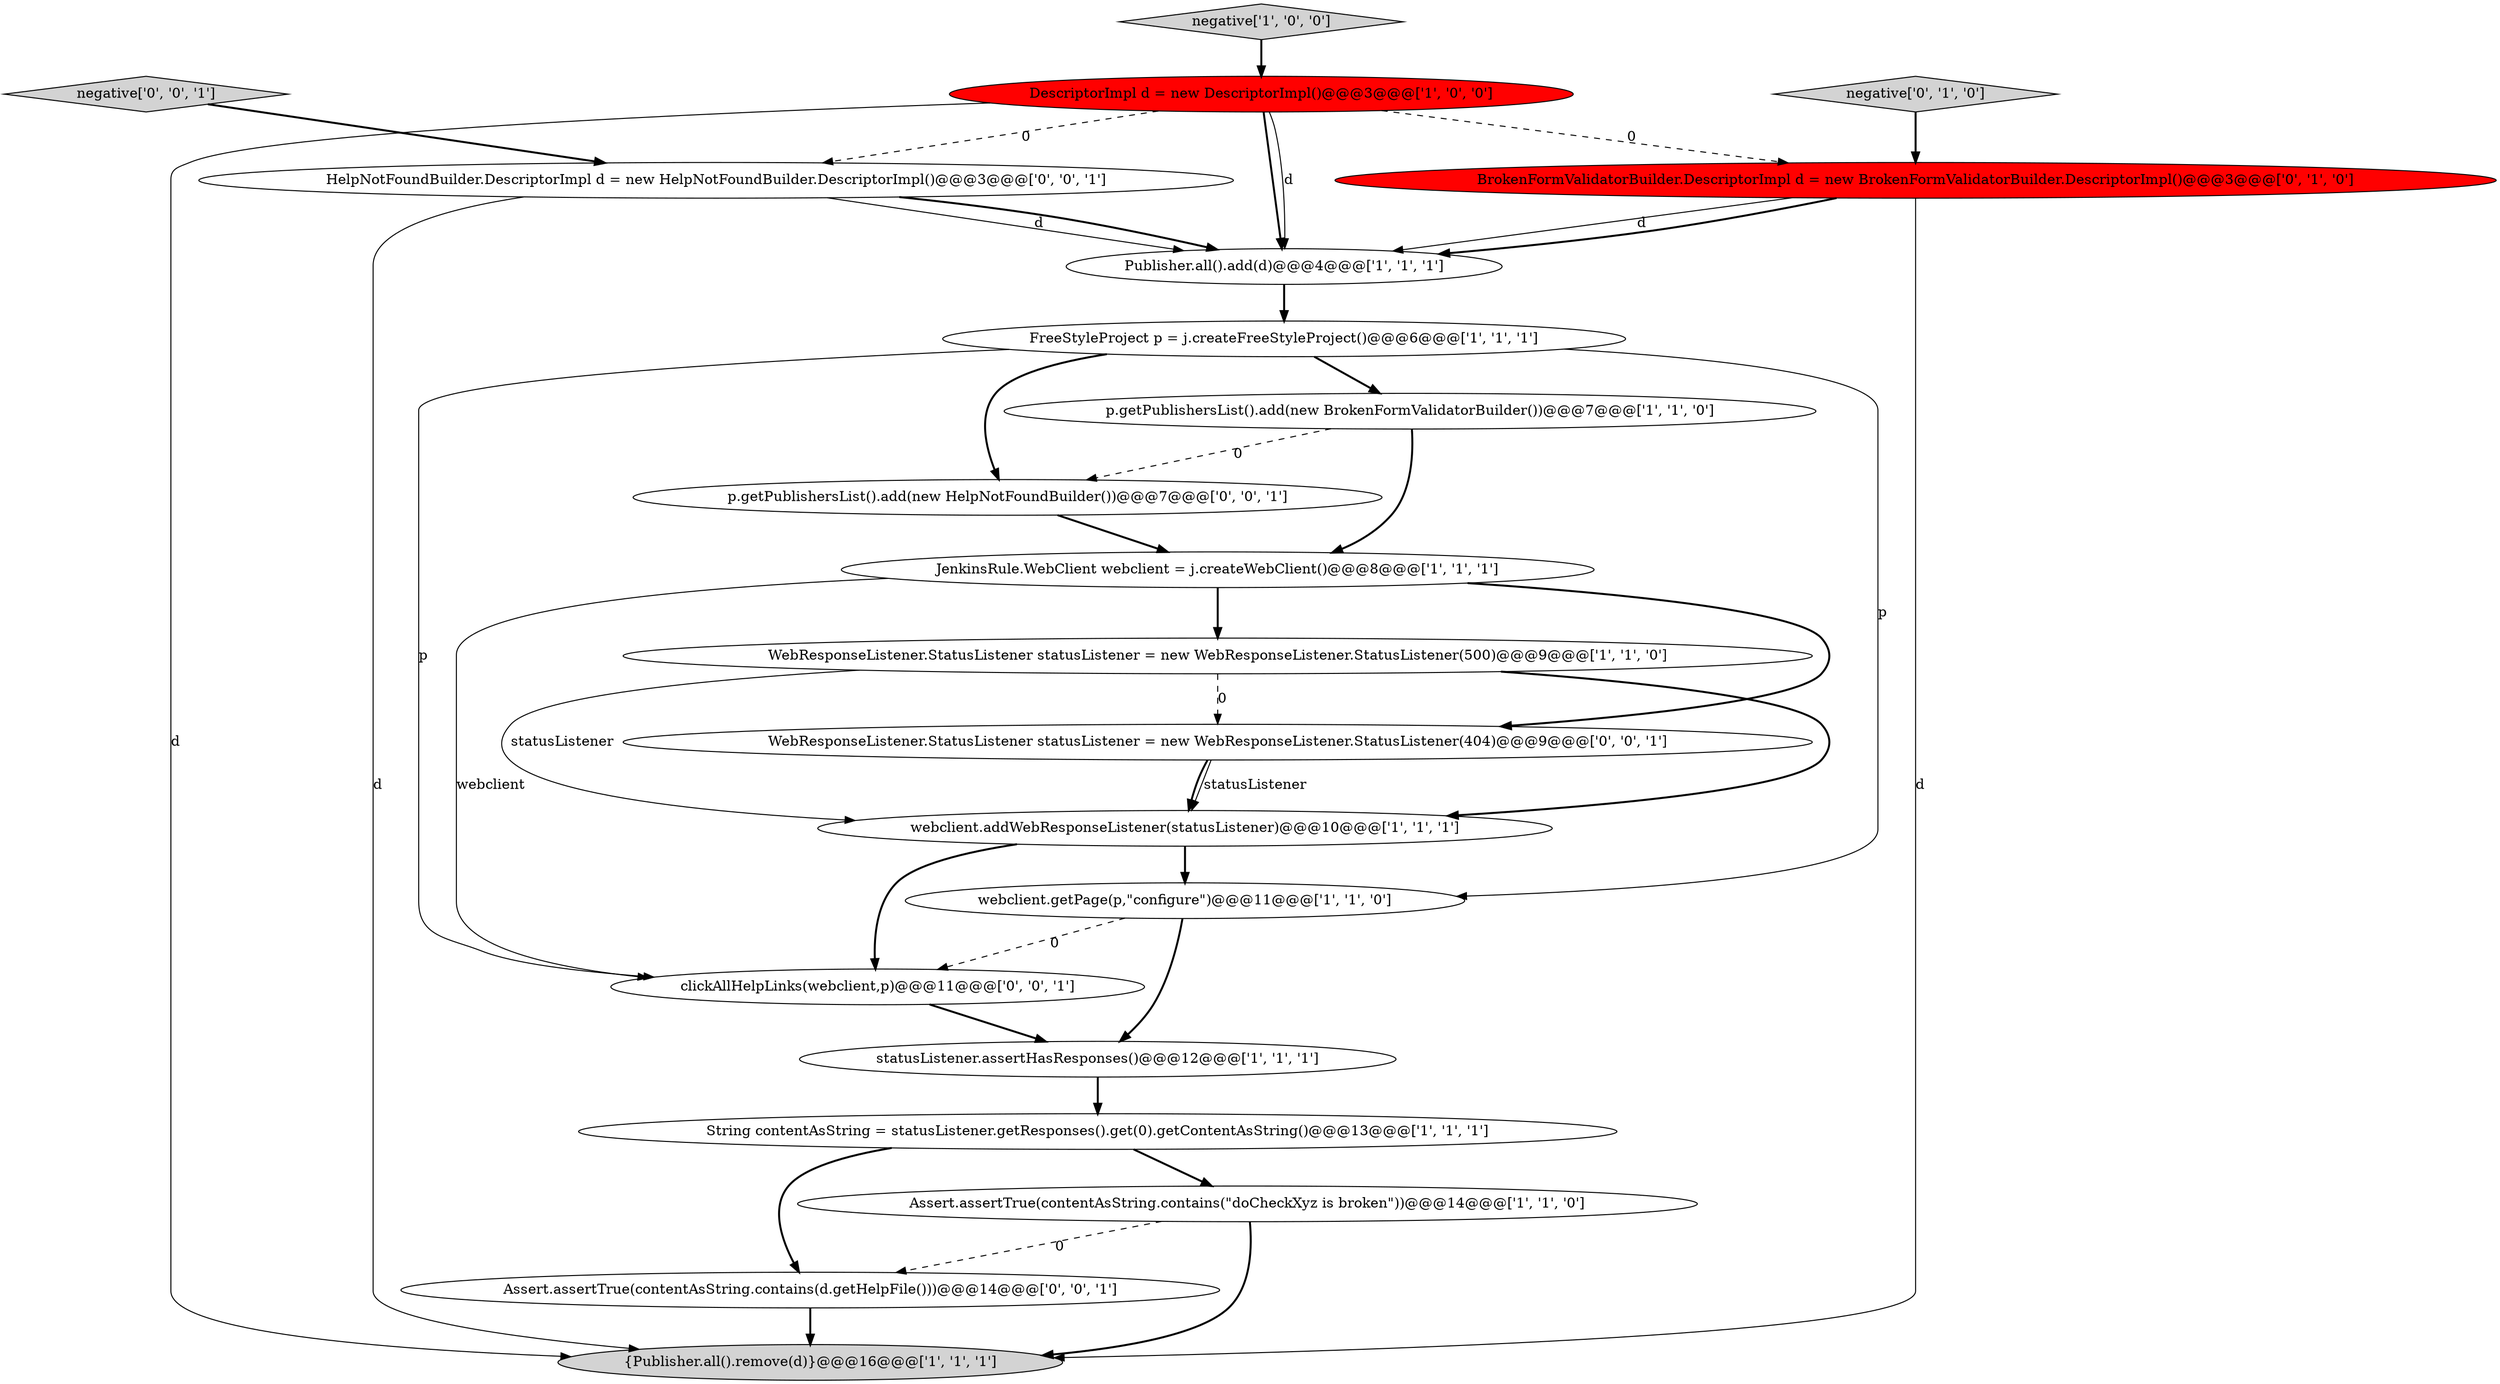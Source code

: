 digraph {
12 [style = filled, label = "negative['1', '0', '0']", fillcolor = lightgray, shape = diamond image = "AAA0AAABBB1BBB"];
20 [style = filled, label = "p.getPublishersList().add(new HelpNotFoundBuilder())@@@7@@@['0', '0', '1']", fillcolor = white, shape = ellipse image = "AAA0AAABBB3BBB"];
10 [style = filled, label = "DescriptorImpl d = new DescriptorImpl()@@@3@@@['1', '0', '0']", fillcolor = red, shape = ellipse image = "AAA1AAABBB1BBB"];
3 [style = filled, label = "JenkinsRule.WebClient webclient = j.createWebClient()@@@8@@@['1', '1', '1']", fillcolor = white, shape = ellipse image = "AAA0AAABBB1BBB"];
1 [style = filled, label = "String contentAsString = statusListener.getResponses().get(0).getContentAsString()@@@13@@@['1', '1', '1']", fillcolor = white, shape = ellipse image = "AAA0AAABBB1BBB"];
16 [style = filled, label = "negative['0', '0', '1']", fillcolor = lightgray, shape = diamond image = "AAA0AAABBB3BBB"];
6 [style = filled, label = "Publisher.all().add(d)@@@4@@@['1', '1', '1']", fillcolor = white, shape = ellipse image = "AAA0AAABBB1BBB"];
0 [style = filled, label = "Assert.assertTrue(contentAsString.contains(\"doCheckXyz is broken\"))@@@14@@@['1', '1', '0']", fillcolor = white, shape = ellipse image = "AAA0AAABBB1BBB"];
5 [style = filled, label = "statusListener.assertHasResponses()@@@12@@@['1', '1', '1']", fillcolor = white, shape = ellipse image = "AAA0AAABBB1BBB"];
2 [style = filled, label = "{Publisher.all().remove(d)}@@@16@@@['1', '1', '1']", fillcolor = lightgray, shape = ellipse image = "AAA0AAABBB1BBB"];
19 [style = filled, label = "clickAllHelpLinks(webclient,p)@@@11@@@['0', '0', '1']", fillcolor = white, shape = ellipse image = "AAA0AAABBB3BBB"];
4 [style = filled, label = "webclient.addWebResponseListener(statusListener)@@@10@@@['1', '1', '1']", fillcolor = white, shape = ellipse image = "AAA0AAABBB1BBB"];
15 [style = filled, label = "Assert.assertTrue(contentAsString.contains(d.getHelpFile()))@@@14@@@['0', '0', '1']", fillcolor = white, shape = ellipse image = "AAA0AAABBB3BBB"];
17 [style = filled, label = "WebResponseListener.StatusListener statusListener = new WebResponseListener.StatusListener(404)@@@9@@@['0', '0', '1']", fillcolor = white, shape = ellipse image = "AAA0AAABBB3BBB"];
7 [style = filled, label = "WebResponseListener.StatusListener statusListener = new WebResponseListener.StatusListener(500)@@@9@@@['1', '1', '0']", fillcolor = white, shape = ellipse image = "AAA0AAABBB1BBB"];
11 [style = filled, label = "p.getPublishersList().add(new BrokenFormValidatorBuilder())@@@7@@@['1', '1', '0']", fillcolor = white, shape = ellipse image = "AAA0AAABBB1BBB"];
8 [style = filled, label = "FreeStyleProject p = j.createFreeStyleProject()@@@6@@@['1', '1', '1']", fillcolor = white, shape = ellipse image = "AAA0AAABBB1BBB"];
13 [style = filled, label = "BrokenFormValidatorBuilder.DescriptorImpl d = new BrokenFormValidatorBuilder.DescriptorImpl()@@@3@@@['0', '1', '0']", fillcolor = red, shape = ellipse image = "AAA1AAABBB2BBB"];
18 [style = filled, label = "HelpNotFoundBuilder.DescriptorImpl d = new HelpNotFoundBuilder.DescriptorImpl()@@@3@@@['0', '0', '1']", fillcolor = white, shape = ellipse image = "AAA0AAABBB3BBB"];
14 [style = filled, label = "negative['0', '1', '0']", fillcolor = lightgray, shape = diamond image = "AAA0AAABBB2BBB"];
9 [style = filled, label = "webclient.getPage(p,\"configure\")@@@11@@@['1', '1', '0']", fillcolor = white, shape = ellipse image = "AAA0AAABBB1BBB"];
13->6 [style = solid, label="d"];
4->9 [style = bold, label=""];
15->2 [style = bold, label=""];
16->18 [style = bold, label=""];
11->20 [style = dashed, label="0"];
8->19 [style = solid, label="p"];
8->9 [style = solid, label="p"];
7->17 [style = dashed, label="0"];
1->15 [style = bold, label=""];
0->2 [style = bold, label=""];
4->19 [style = bold, label=""];
0->15 [style = dashed, label="0"];
7->4 [style = solid, label="statusListener"];
18->6 [style = solid, label="d"];
1->0 [style = bold, label=""];
7->4 [style = bold, label=""];
20->3 [style = bold, label=""];
10->13 [style = dashed, label="0"];
3->19 [style = solid, label="webclient"];
10->6 [style = solid, label="d"];
10->6 [style = bold, label=""];
10->2 [style = solid, label="d"];
9->19 [style = dashed, label="0"];
19->5 [style = bold, label=""];
5->1 [style = bold, label=""];
12->10 [style = bold, label=""];
8->20 [style = bold, label=""];
3->7 [style = bold, label=""];
11->3 [style = bold, label=""];
18->6 [style = bold, label=""];
17->4 [style = solid, label="statusListener"];
6->8 [style = bold, label=""];
9->5 [style = bold, label=""];
3->17 [style = bold, label=""];
14->13 [style = bold, label=""];
13->6 [style = bold, label=""];
18->2 [style = solid, label="d"];
8->11 [style = bold, label=""];
17->4 [style = bold, label=""];
10->18 [style = dashed, label="0"];
13->2 [style = solid, label="d"];
}
